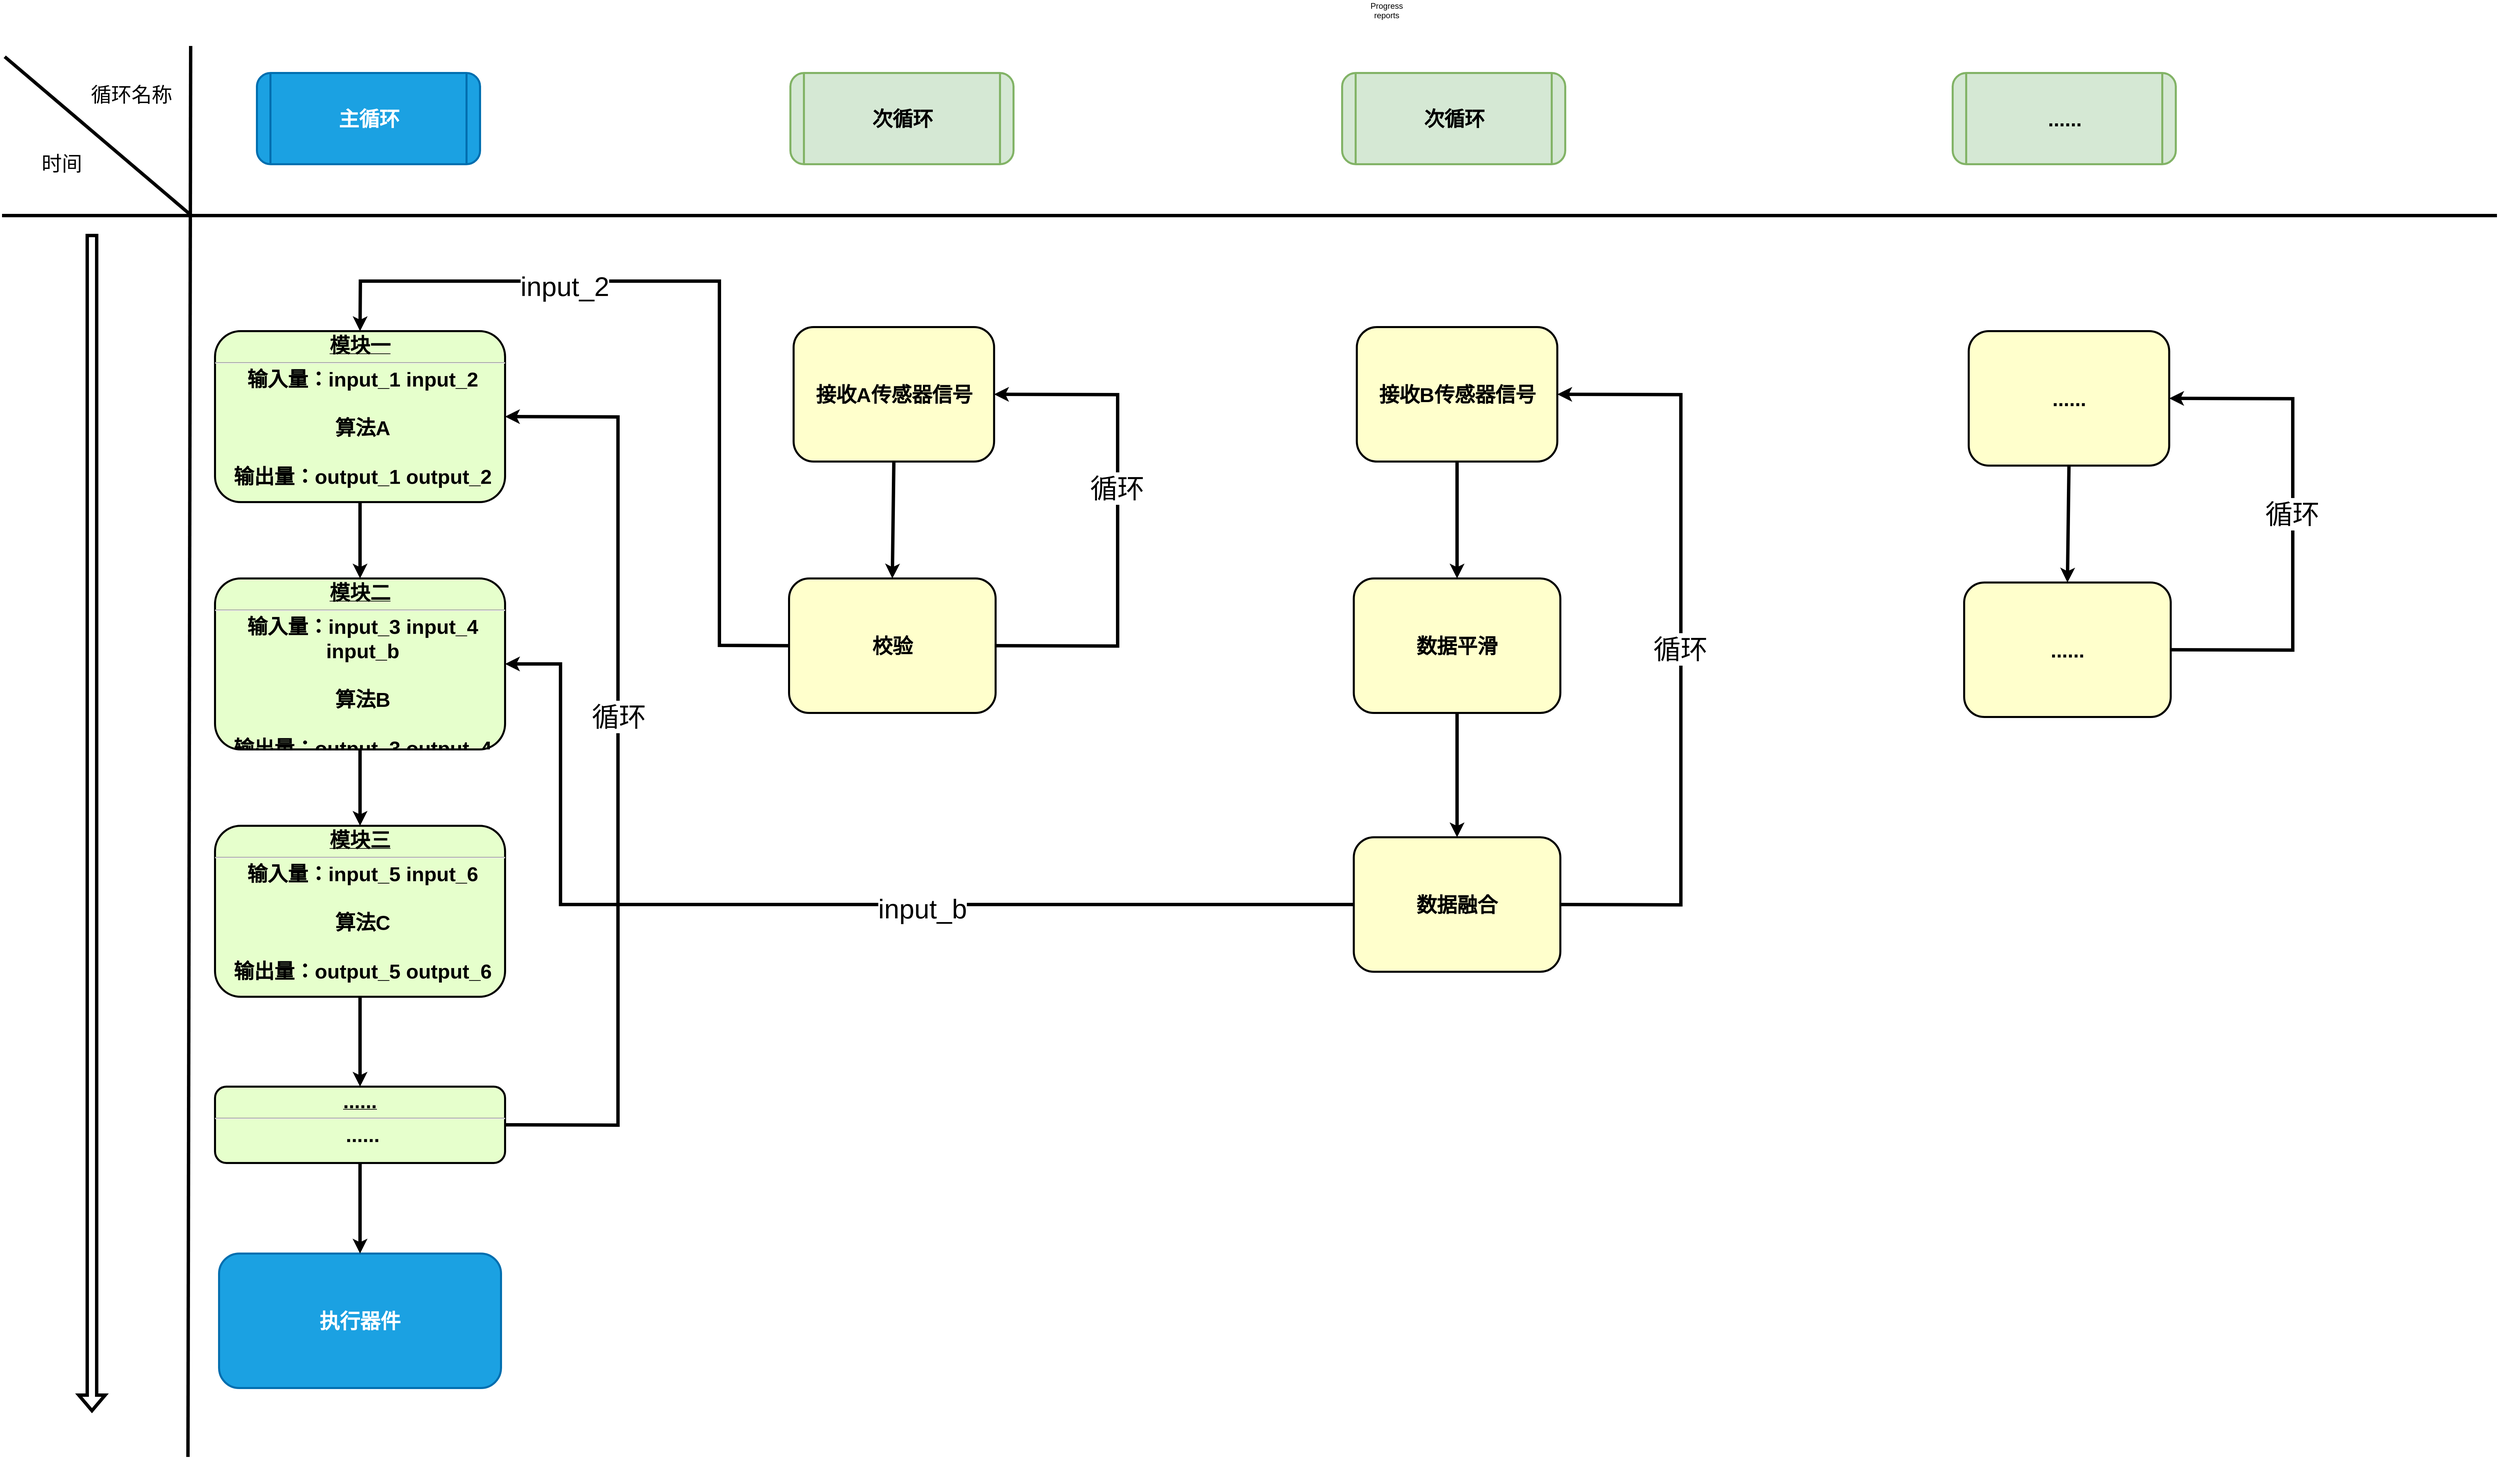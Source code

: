 <mxfile version="20.8.20" type="github">
  <diagram name="第 1 页" id="vEYWSQjw0OYUdzgQtS94">
    <mxGraphModel dx="7093" dy="2820" grid="1" gridSize="10" guides="1" tooltips="1" connect="1" arrows="1" fold="1" page="1" pageScale="1" pageWidth="1169" pageHeight="827" math="0" shadow="0">
      <root>
        <mxCell id="0" />
        <mxCell id="1" parent="0" />
        <mxCell id="5Q56VZbvU2Ra5kJknDUj-1" value="&lt;p style=&quot;margin: 0px; margin-top: 4px; text-align: center; text-decoration: underline;&quot;&gt;&lt;font style=&quot;font-size: 30px;&quot;&gt;模块一&lt;/font&gt;&lt;/p&gt;&lt;hr&gt;&lt;p style=&quot;margin: 0px 0px 0px 8px; font-size: 30px;&quot;&gt;输入量：input_1 input_2&lt;/p&gt;&lt;p style=&quot;margin: 0px 0px 0px 8px; font-size: 30px;&quot;&gt;&lt;br&gt;&lt;/p&gt;&lt;p style=&quot;margin: 0px 0px 0px 8px; font-size: 30px;&quot;&gt;算法A&lt;/p&gt;&lt;p style=&quot;margin: 0px 0px 0px 8px; font-size: 30px;&quot;&gt;&lt;br&gt;&lt;/p&gt;&lt;p style=&quot;margin: 0px 0px 0px 8px; font-size: 30px;&quot;&gt;输出量：output_1 output_2&lt;/p&gt;" style="verticalAlign=middle;align=center;overflow=fill;fontSize=12;fontFamily=Helvetica;html=1;rounded=1;fontStyle=1;strokeWidth=3;fillColor=#E6FFCC;rotation=0;" vertex="1" parent="1">
          <mxGeometry x="374" y="1379" width="429" height="253" as="geometry" />
        </mxCell>
        <mxCell id="5Q56VZbvU2Ra5kJknDUj-2" value="Progress&#xa;reports" style="text;spacingTop=-5;align=center;rounded=1;" vertex="1" parent="1">
          <mxGeometry x="2092" y="889" width="30" height="20" as="geometry" />
        </mxCell>
        <mxCell id="5Q56VZbvU2Ra5kJknDUj-3" value="主循环" style="shape=process;whiteSpace=wrap;align=center;verticalAlign=middle;size=0.048;fontStyle=1;strokeWidth=3;fillColor=#1ba1e2;rounded=1;fontSize=30;fontColor=#ffffff;strokeColor=#006EAF;" vertex="1" parent="1">
          <mxGeometry x="436" y="997" width="330" height="135" as="geometry" />
        </mxCell>
        <mxCell id="5Q56VZbvU2Ra5kJknDUj-4" value="次循环" style="shape=process;whiteSpace=wrap;align=center;verticalAlign=middle;size=0.048;fontStyle=1;strokeWidth=3;fillColor=#d5e8d4;rounded=1;fontSize=30;strokeColor=#82b366;" vertex="1" parent="1">
          <mxGeometry x="1225" y="997" width="330" height="135" as="geometry" />
        </mxCell>
        <mxCell id="5Q56VZbvU2Ra5kJknDUj-5" value="次循环" style="shape=process;whiteSpace=wrap;align=center;verticalAlign=middle;size=0.048;fontStyle=1;strokeWidth=3;fillColor=#d5e8d4;rounded=1;fontSize=30;strokeColor=#82b366;" vertex="1" parent="1">
          <mxGeometry x="2041" y="997" width="330" height="135" as="geometry" />
        </mxCell>
        <mxCell id="5Q56VZbvU2Ra5kJknDUj-6" value="......" style="shape=process;whiteSpace=wrap;align=center;verticalAlign=middle;size=0.048;fontStyle=1;strokeWidth=3;fillColor=#d5e8d4;rounded=1;fontSize=30;strokeColor=#82b366;" vertex="1" parent="1">
          <mxGeometry x="2944" y="997" width="330" height="135" as="geometry" />
        </mxCell>
        <mxCell id="5Q56VZbvU2Ra5kJknDUj-7" value="" style="endArrow=none;html=1;rounded=0;fontSize=30;strokeWidth=5;" edge="1" parent="1">
          <mxGeometry width="50" height="50" relative="1" as="geometry">
            <mxPoint x="334" y="3045" as="sourcePoint" />
            <mxPoint x="338" y="957" as="targetPoint" />
          </mxGeometry>
        </mxCell>
        <mxCell id="5Q56VZbvU2Ra5kJknDUj-8" value="" style="endArrow=none;html=1;rounded=0;fontSize=30;strokeWidth=5;" edge="1" parent="1">
          <mxGeometry width="50" height="50" relative="1" as="geometry">
            <mxPoint x="3749" y="1208" as="sourcePoint" />
            <mxPoint x="59" y="1208" as="targetPoint" />
          </mxGeometry>
        </mxCell>
        <mxCell id="5Q56VZbvU2Ra5kJknDUj-9" value="" style="endArrow=none;html=1;rounded=0;fontSize=30;strokeWidth=5;" edge="1" parent="1">
          <mxGeometry width="50" height="50" relative="1" as="geometry">
            <mxPoint x="338" y="1207" as="sourcePoint" />
            <mxPoint x="63" y="973" as="targetPoint" />
          </mxGeometry>
        </mxCell>
        <mxCell id="5Q56VZbvU2Ra5kJknDUj-10" value="循环名称" style="text;html=1;strokeColor=none;fillColor=none;align=center;verticalAlign=middle;whiteSpace=wrap;rounded=0;fontSize=30;" vertex="1" parent="1">
          <mxGeometry x="180" y="1014" width="141" height="30" as="geometry" />
        </mxCell>
        <mxCell id="5Q56VZbvU2Ra5kJknDUj-11" value="时间" style="text;html=1;strokeColor=none;fillColor=none;align=center;verticalAlign=middle;whiteSpace=wrap;rounded=0;fontSize=30;" vertex="1" parent="1">
          <mxGeometry x="77" y="1116" width="141" height="30" as="geometry" />
        </mxCell>
        <mxCell id="5Q56VZbvU2Ra5kJknDUj-12" value="" style="shape=flexArrow;endArrow=classic;html=1;rounded=0;strokeWidth=5;fontSize=30;" edge="1" parent="1">
          <mxGeometry width="50" height="50" relative="1" as="geometry">
            <mxPoint x="192" y="1235" as="sourcePoint" />
            <mxPoint x="192" y="2979" as="targetPoint" />
          </mxGeometry>
        </mxCell>
        <mxCell id="5Q56VZbvU2Ra5kJknDUj-13" value="&lt;p style=&quot;margin: 0px; margin-top: 4px; text-align: center; text-decoration: underline;&quot;&gt;&lt;font style=&quot;font-size: 30px;&quot;&gt;模块二&lt;/font&gt;&lt;/p&gt;&lt;hr&gt;&lt;p style=&quot;margin: 0px 0px 0px 8px; font-size: 30px;&quot;&gt;输入量：input_3 input_4&lt;/p&gt;&lt;p style=&quot;margin: 0px 0px 0px 8px; font-size: 30px;&quot;&gt;input_b&lt;/p&gt;&lt;p style=&quot;margin: 0px 0px 0px 8px; font-size: 30px;&quot;&gt;&lt;br&gt;&lt;/p&gt;&lt;p style=&quot;margin: 0px 0px 0px 8px; font-size: 30px;&quot;&gt;算法B&lt;/p&gt;&lt;p style=&quot;margin: 0px 0px 0px 8px; font-size: 30px;&quot;&gt;&lt;br&gt;&lt;/p&gt;&lt;p style=&quot;margin: 0px 0px 0px 8px; font-size: 30px;&quot;&gt;输出量：output_3 output_4&lt;/p&gt;" style="verticalAlign=middle;align=center;overflow=fill;fontSize=12;fontFamily=Helvetica;html=1;rounded=1;fontStyle=1;strokeWidth=3;fillColor=#E6FFCC;rotation=0;" vertex="1" parent="1">
          <mxGeometry x="374" y="1745" width="429" height="253" as="geometry" />
        </mxCell>
        <mxCell id="5Q56VZbvU2Ra5kJknDUj-14" value="&lt;p style=&quot;margin: 0px; margin-top: 4px; text-align: center; text-decoration: underline;&quot;&gt;&lt;font style=&quot;font-size: 30px;&quot;&gt;模块三&lt;/font&gt;&lt;/p&gt;&lt;hr&gt;&lt;p style=&quot;margin: 0px 0px 0px 8px; font-size: 30px;&quot;&gt;输入量：input_5 input_6&lt;/p&gt;&lt;p style=&quot;margin: 0px 0px 0px 8px; font-size: 30px;&quot;&gt;&lt;br&gt;&lt;/p&gt;&lt;p style=&quot;margin: 0px 0px 0px 8px; font-size: 30px;&quot;&gt;算法C&lt;/p&gt;&lt;p style=&quot;margin: 0px 0px 0px 8px; font-size: 30px;&quot;&gt;&lt;br&gt;&lt;/p&gt;&lt;p style=&quot;margin: 0px 0px 0px 8px; font-size: 30px;&quot;&gt;输出量：output_5 output_6&lt;/p&gt;" style="verticalAlign=middle;align=center;overflow=fill;fontSize=12;fontFamily=Helvetica;html=1;rounded=1;fontStyle=1;strokeWidth=3;fillColor=#E6FFCC;rotation=0;" vertex="1" parent="1">
          <mxGeometry x="374" y="2111" width="429" height="253" as="geometry" />
        </mxCell>
        <mxCell id="5Q56VZbvU2Ra5kJknDUj-15" value="&lt;p style=&quot;margin: 0px; margin-top: 4px; text-align: center; text-decoration: underline;&quot;&gt;&lt;span style=&quot;font-size: 30px;&quot;&gt;......&lt;/span&gt;&lt;/p&gt;&lt;hr&gt;&lt;p style=&quot;margin: 0px 0px 0px 8px; font-size: 30px;&quot;&gt;......&lt;/p&gt;" style="verticalAlign=middle;align=center;overflow=fill;fontSize=12;fontFamily=Helvetica;html=1;rounded=1;fontStyle=1;strokeWidth=3;fillColor=#E6FFCC;rotation=0;" vertex="1" parent="1">
          <mxGeometry x="374" y="2497" width="429" height="113" as="geometry" />
        </mxCell>
        <mxCell id="5Q56VZbvU2Ra5kJknDUj-16" value="执行器件" style="whiteSpace=wrap;align=center;verticalAlign=middle;fontStyle=1;strokeWidth=3;fillColor=#1ba1e2;rounded=1;fontSize=30;fontColor=#ffffff;strokeColor=#006EAF;" vertex="1" parent="1">
          <mxGeometry x="380" y="2744" width="417" height="199" as="geometry" />
        </mxCell>
        <mxCell id="5Q56VZbvU2Ra5kJknDUj-17" value="" style="endArrow=classic;html=1;rounded=0;strokeWidth=5;fontSize=30;entryX=0.5;entryY=0;entryDx=0;entryDy=0;exitX=0.5;exitY=1;exitDx=0;exitDy=0;" edge="1" parent="1" source="5Q56VZbvU2Ra5kJknDUj-1" target="5Q56VZbvU2Ra5kJknDUj-13">
          <mxGeometry width="50" height="50" relative="1" as="geometry">
            <mxPoint x="1008" y="1425" as="sourcePoint" />
            <mxPoint x="1058" y="1375" as="targetPoint" />
          </mxGeometry>
        </mxCell>
        <mxCell id="5Q56VZbvU2Ra5kJknDUj-18" value="" style="endArrow=classic;html=1;rounded=0;strokeWidth=5;fontSize=30;entryX=0.5;entryY=0;entryDx=0;entryDy=0;exitX=0.5;exitY=1;exitDx=0;exitDy=0;" edge="1" parent="1" source="5Q56VZbvU2Ra5kJknDUj-13" target="5Q56VZbvU2Ra5kJknDUj-14">
          <mxGeometry width="50" height="50" relative="1" as="geometry">
            <mxPoint x="596" y="2020" as="sourcePoint" />
            <mxPoint x="596" y="2133" as="targetPoint" />
          </mxGeometry>
        </mxCell>
        <mxCell id="5Q56VZbvU2Ra5kJknDUj-19" value="" style="endArrow=classic;html=1;rounded=0;strokeWidth=5;fontSize=30;entryX=0.5;entryY=0;entryDx=0;entryDy=0;exitX=0.5;exitY=1;exitDx=0;exitDy=0;" edge="1" parent="1" source="5Q56VZbvU2Ra5kJknDUj-14" target="5Q56VZbvU2Ra5kJknDUj-15">
          <mxGeometry width="50" height="50" relative="1" as="geometry">
            <mxPoint x="596" y="2401" as="sourcePoint" />
            <mxPoint x="596" y="2514" as="targetPoint" />
          </mxGeometry>
        </mxCell>
        <mxCell id="5Q56VZbvU2Ra5kJknDUj-20" value="" style="endArrow=classic;html=1;rounded=0;strokeWidth=5;fontSize=30;exitX=0.5;exitY=1;exitDx=0;exitDy=0;" edge="1" parent="1" source="5Q56VZbvU2Ra5kJknDUj-15" target="5Q56VZbvU2Ra5kJknDUj-16">
          <mxGeometry width="50" height="50" relative="1" as="geometry">
            <mxPoint x="595" y="2645" as="sourcePoint" />
            <mxPoint x="595" y="2758" as="targetPoint" />
          </mxGeometry>
        </mxCell>
        <mxCell id="5Q56VZbvU2Ra5kJknDUj-21" value="" style="endArrow=classic;html=1;rounded=0;strokeWidth=5;fontSize=30;exitX=1;exitY=0.5;exitDx=0;exitDy=0;entryX=1;entryY=0.5;entryDx=0;entryDy=0;" edge="1" parent="1" source="5Q56VZbvU2Ra5kJknDUj-15" target="5Q56VZbvU2Ra5kJknDUj-1">
          <mxGeometry width="50" height="50" relative="1" as="geometry">
            <mxPoint x="962" y="2555" as="sourcePoint" />
            <mxPoint x="902" y="1476" as="targetPoint" />
            <Array as="points">
              <mxPoint x="970" y="2554" />
              <mxPoint x="970" y="1506" />
            </Array>
          </mxGeometry>
        </mxCell>
        <mxCell id="5Q56VZbvU2Ra5kJknDUj-22" value="&lt;font style=&quot;font-size: 40px;&quot;&gt;循环&lt;/font&gt;" style="edgeLabel;html=1;align=center;verticalAlign=middle;resizable=0;points=[];fontSize=30;" vertex="1" connectable="0" parent="5Q56VZbvU2Ra5kJknDUj-21">
          <mxGeometry x="0.117" y="-1" relative="1" as="geometry">
            <mxPoint as="offset" />
          </mxGeometry>
        </mxCell>
        <mxCell id="5Q56VZbvU2Ra5kJknDUj-23" value="接收A传感器信号" style="whiteSpace=wrap;align=center;verticalAlign=middle;fontStyle=1;strokeWidth=3;fillColor=#FFFFCC;rounded=1;fontSize=30;" vertex="1" parent="1">
          <mxGeometry x="1229.75" y="1373" width="296.5" height="199" as="geometry" />
        </mxCell>
        <mxCell id="5Q56VZbvU2Ra5kJknDUj-24" value="校验" style="whiteSpace=wrap;align=center;verticalAlign=middle;fontStyle=1;strokeWidth=3;fillColor=#FFFFCC;rounded=1;fontSize=30;" vertex="1" parent="1">
          <mxGeometry x="1223" y="1745" width="305.5" height="199" as="geometry" />
        </mxCell>
        <mxCell id="5Q56VZbvU2Ra5kJknDUj-25" value="" style="endArrow=classic;html=1;rounded=0;strokeWidth=5;fontSize=30;exitX=0.5;exitY=1;exitDx=0;exitDy=0;entryX=0.5;entryY=0;entryDx=0;entryDy=0;" edge="1" parent="1" source="5Q56VZbvU2Ra5kJknDUj-23" target="5Q56VZbvU2Ra5kJknDUj-24">
          <mxGeometry width="50" height="50" relative="1" as="geometry">
            <mxPoint x="1406" y="1617" as="sourcePoint" />
            <mxPoint x="1485" y="1681" as="targetPoint" />
          </mxGeometry>
        </mxCell>
        <mxCell id="5Q56VZbvU2Ra5kJknDUj-26" value="" style="endArrow=classic;html=1;rounded=0;strokeWidth=5;fontSize=30;exitX=0;exitY=0.5;exitDx=0;exitDy=0;entryX=0.5;entryY=0;entryDx=0;entryDy=0;" edge="1" parent="1" source="5Q56VZbvU2Ra5kJknDUj-24" target="5Q56VZbvU2Ra5kJknDUj-1">
          <mxGeometry width="50" height="50" relative="1" as="geometry">
            <mxPoint x="1182.5" y="1843.5" as="sourcePoint" />
            <mxPoint x="587" y="1300" as="targetPoint" />
            <Array as="points">
              <mxPoint x="1120" y="1844" />
              <mxPoint x="1120" y="1305" />
              <mxPoint x="589" y="1305" />
            </Array>
          </mxGeometry>
        </mxCell>
        <mxCell id="5Q56VZbvU2Ra5kJknDUj-27" value="&lt;font style=&quot;font-size: 40px;&quot;&gt;input_2&lt;/font&gt;" style="edgeLabel;html=1;align=center;verticalAlign=middle;resizable=0;points=[];fontSize=30;" vertex="1" connectable="0" parent="5Q56VZbvU2Ra5kJknDUj-26">
          <mxGeometry x="0.397" y="7" relative="1" as="geometry">
            <mxPoint as="offset" />
          </mxGeometry>
        </mxCell>
        <mxCell id="5Q56VZbvU2Ra5kJknDUj-28" value="" style="endArrow=classic;html=1;rounded=0;strokeWidth=5;fontSize=30;exitX=1;exitY=0.5;exitDx=0;exitDy=0;entryX=1;entryY=0.5;entryDx=0;entryDy=0;" edge="1" parent="1" source="5Q56VZbvU2Ra5kJknDUj-24" target="5Q56VZbvU2Ra5kJknDUj-23">
          <mxGeometry width="50" height="50" relative="1" as="geometry">
            <mxPoint x="1805" y="1783" as="sourcePoint" />
            <mxPoint x="1754" y="1433" as="targetPoint" />
            <Array as="points">
              <mxPoint x="1709" y="1845" />
              <mxPoint x="1709" y="1473" />
            </Array>
          </mxGeometry>
        </mxCell>
        <mxCell id="5Q56VZbvU2Ra5kJknDUj-29" value="&lt;font style=&quot;font-size: 40px;&quot;&gt;循环&lt;/font&gt;" style="edgeLabel;html=1;align=center;verticalAlign=middle;resizable=0;points=[];fontSize=30;" vertex="1" connectable="0" parent="5Q56VZbvU2Ra5kJknDUj-28">
          <mxGeometry x="0.13" y="1" relative="1" as="geometry">
            <mxPoint y="1" as="offset" />
          </mxGeometry>
        </mxCell>
        <mxCell id="5Q56VZbvU2Ra5kJknDUj-30" value="接收B传感器信号" style="whiteSpace=wrap;align=center;verticalAlign=middle;fontStyle=1;strokeWidth=3;fillColor=#FFFFCC;rounded=1;fontSize=30;" vertex="1" parent="1">
          <mxGeometry x="2062.75" y="1373" width="296.5" height="199" as="geometry" />
        </mxCell>
        <mxCell id="5Q56VZbvU2Ra5kJknDUj-31" value="数据平滑" style="whiteSpace=wrap;align=center;verticalAlign=middle;fontStyle=1;strokeWidth=3;fillColor=#FFFFCC;rounded=1;fontSize=30;" vertex="1" parent="1">
          <mxGeometry x="2058.25" y="1745" width="305.5" height="199" as="geometry" />
        </mxCell>
        <mxCell id="5Q56VZbvU2Ra5kJknDUj-32" value="" style="endArrow=classic;html=1;rounded=0;strokeWidth=5;fontSize=30;exitX=0.5;exitY=1;exitDx=0;exitDy=0;entryX=0.5;entryY=0;entryDx=0;entryDy=0;" edge="1" parent="1" source="5Q56VZbvU2Ra5kJknDUj-30" target="5Q56VZbvU2Ra5kJknDUj-31">
          <mxGeometry width="50" height="50" relative="1" as="geometry">
            <mxPoint x="2239" y="1617" as="sourcePoint" />
            <mxPoint x="2318" y="1681" as="targetPoint" />
          </mxGeometry>
        </mxCell>
        <mxCell id="5Q56VZbvU2Ra5kJknDUj-33" value="" style="endArrow=classic;html=1;rounded=0;strokeWidth=5;fontSize=30;exitX=1;exitY=0.5;exitDx=0;exitDy=0;entryX=1;entryY=0.5;entryDx=0;entryDy=0;" edge="1" parent="1" source="5Q56VZbvU2Ra5kJknDUj-37" target="5Q56VZbvU2Ra5kJknDUj-30">
          <mxGeometry width="50" height="50" relative="1" as="geometry">
            <mxPoint x="2638" y="1783" as="sourcePoint" />
            <mxPoint x="2587" y="1433" as="targetPoint" />
            <Array as="points">
              <mxPoint x="2542" y="2228" />
              <mxPoint x="2542" y="1473" />
            </Array>
          </mxGeometry>
        </mxCell>
        <mxCell id="5Q56VZbvU2Ra5kJknDUj-34" value="&lt;font style=&quot;font-size: 40px;&quot;&gt;循环&lt;/font&gt;" style="edgeLabel;html=1;align=center;verticalAlign=middle;resizable=0;points=[];fontSize=30;" vertex="1" connectable="0" parent="5Q56VZbvU2Ra5kJknDUj-33">
          <mxGeometry x="0.13" y="1" relative="1" as="geometry">
            <mxPoint y="73" as="offset" />
          </mxGeometry>
        </mxCell>
        <mxCell id="5Q56VZbvU2Ra5kJknDUj-35" style="edgeStyle=orthogonalEdgeStyle;rounded=0;orthogonalLoop=1;jettySize=auto;html=1;strokeWidth=5;fontSize=30;entryX=1;entryY=0.5;entryDx=0;entryDy=0;" edge="1" parent="1" source="5Q56VZbvU2Ra5kJknDUj-37" target="5Q56VZbvU2Ra5kJknDUj-13">
          <mxGeometry relative="1" as="geometry">
            <mxPoint x="899" y="1878" as="targetPoint" />
            <Array as="points">
              <mxPoint x="885" y="2227" />
              <mxPoint x="885" y="1871" />
            </Array>
          </mxGeometry>
        </mxCell>
        <mxCell id="5Q56VZbvU2Ra5kJknDUj-36" value="&lt;font style=&quot;font-size: 40px;&quot;&gt;input_b&lt;/font&gt;" style="edgeLabel;html=1;align=center;verticalAlign=middle;resizable=0;points=[];fontSize=30;" vertex="1" connectable="0" parent="5Q56VZbvU2Ra5kJknDUj-35">
          <mxGeometry x="-0.206" y="5" relative="1" as="geometry">
            <mxPoint x="1" as="offset" />
          </mxGeometry>
        </mxCell>
        <mxCell id="5Q56VZbvU2Ra5kJknDUj-37" value="数据融合" style="whiteSpace=wrap;align=center;verticalAlign=middle;fontStyle=1;strokeWidth=3;fillColor=#FFFFCC;rounded=1;fontSize=30;" vertex="1" parent="1">
          <mxGeometry x="2058.25" y="2128" width="305.5" height="199" as="geometry" />
        </mxCell>
        <mxCell id="5Q56VZbvU2Ra5kJknDUj-38" value="" style="endArrow=classic;html=1;rounded=0;strokeWidth=5;fontSize=30;exitX=0.5;exitY=1;exitDx=0;exitDy=0;entryX=0.5;entryY=0;entryDx=0;entryDy=0;" edge="1" parent="1" source="5Q56VZbvU2Ra5kJknDUj-31" target="5Q56VZbvU2Ra5kJknDUj-37">
          <mxGeometry width="50" height="50" relative="1" as="geometry">
            <mxPoint x="2209.89" y="1998" as="sourcePoint" />
            <mxPoint x="2209.89" y="2171" as="targetPoint" />
          </mxGeometry>
        </mxCell>
        <mxCell id="5Q56VZbvU2Ra5kJknDUj-39" value="......" style="whiteSpace=wrap;align=center;verticalAlign=middle;fontStyle=1;strokeWidth=3;fillColor=#FFFFCC;rounded=1;fontSize=30;" vertex="1" parent="1">
          <mxGeometry x="2967.75" y="1379" width="296.5" height="199" as="geometry" />
        </mxCell>
        <mxCell id="5Q56VZbvU2Ra5kJknDUj-40" value="......" style="whiteSpace=wrap;align=center;verticalAlign=middle;fontStyle=1;strokeWidth=3;fillColor=#FFFFCC;rounded=1;fontSize=30;" vertex="1" parent="1">
          <mxGeometry x="2961" y="1751" width="305.5" height="199" as="geometry" />
        </mxCell>
        <mxCell id="5Q56VZbvU2Ra5kJknDUj-41" value="" style="endArrow=classic;html=1;rounded=0;strokeWidth=5;fontSize=30;exitX=0.5;exitY=1;exitDx=0;exitDy=0;entryX=0.5;entryY=0;entryDx=0;entryDy=0;" edge="1" parent="1" source="5Q56VZbvU2Ra5kJknDUj-39" target="5Q56VZbvU2Ra5kJknDUj-40">
          <mxGeometry width="50" height="50" relative="1" as="geometry">
            <mxPoint x="3144" y="1623" as="sourcePoint" />
            <mxPoint x="3223" y="1687" as="targetPoint" />
          </mxGeometry>
        </mxCell>
        <mxCell id="5Q56VZbvU2Ra5kJknDUj-42" value="" style="endArrow=classic;html=1;rounded=0;strokeWidth=5;fontSize=30;exitX=1;exitY=0.5;exitDx=0;exitDy=0;entryX=1;entryY=0.5;entryDx=0;entryDy=0;" edge="1" parent="1" source="5Q56VZbvU2Ra5kJknDUj-40" target="5Q56VZbvU2Ra5kJknDUj-39">
          <mxGeometry width="50" height="50" relative="1" as="geometry">
            <mxPoint x="3543" y="1789" as="sourcePoint" />
            <mxPoint x="3492" y="1439" as="targetPoint" />
            <Array as="points">
              <mxPoint x="3447" y="1851" />
              <mxPoint x="3447" y="1479" />
            </Array>
          </mxGeometry>
        </mxCell>
        <mxCell id="5Q56VZbvU2Ra5kJknDUj-43" value="&lt;font style=&quot;font-size: 40px;&quot;&gt;循环&lt;/font&gt;" style="edgeLabel;html=1;align=center;verticalAlign=middle;resizable=0;points=[];fontSize=30;" vertex="1" connectable="0" parent="5Q56VZbvU2Ra5kJknDUj-42">
          <mxGeometry x="0.13" y="1" relative="1" as="geometry">
            <mxPoint y="33" as="offset" />
          </mxGeometry>
        </mxCell>
      </root>
    </mxGraphModel>
  </diagram>
</mxfile>
